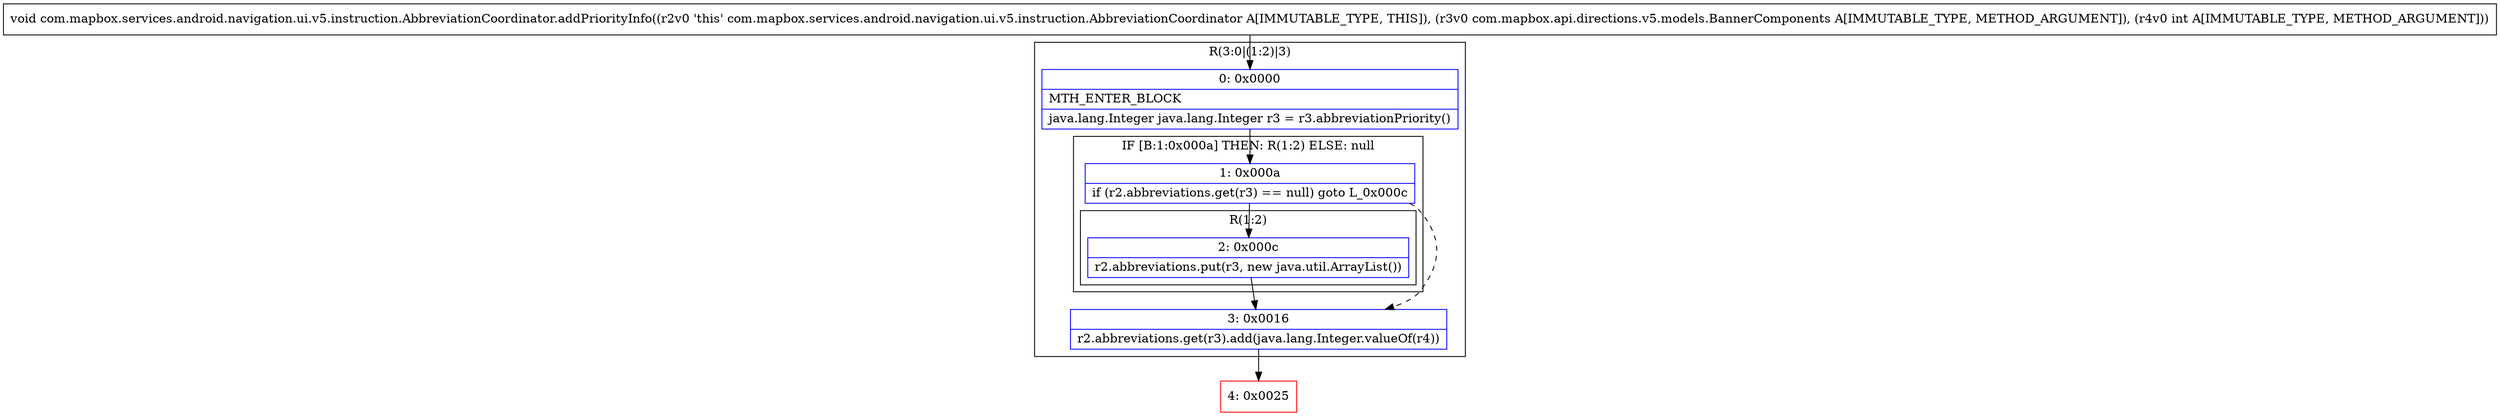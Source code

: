 digraph "CFG forcom.mapbox.services.android.navigation.ui.v5.instruction.AbbreviationCoordinator.addPriorityInfo(Lcom\/mapbox\/api\/directions\/v5\/models\/BannerComponents;I)V" {
subgraph cluster_Region_1584918064 {
label = "R(3:0|(1:2)|3)";
node [shape=record,color=blue];
Node_0 [shape=record,label="{0\:\ 0x0000|MTH_ENTER_BLOCK\l|java.lang.Integer java.lang.Integer r3 = r3.abbreviationPriority()\l}"];
subgraph cluster_IfRegion_1297919024 {
label = "IF [B:1:0x000a] THEN: R(1:2) ELSE: null";
node [shape=record,color=blue];
Node_1 [shape=record,label="{1\:\ 0x000a|if (r2.abbreviations.get(r3) == null) goto L_0x000c\l}"];
subgraph cluster_Region_892914204 {
label = "R(1:2)";
node [shape=record,color=blue];
Node_2 [shape=record,label="{2\:\ 0x000c|r2.abbreviations.put(r3, new java.util.ArrayList())\l}"];
}
}
Node_3 [shape=record,label="{3\:\ 0x0016|r2.abbreviations.get(r3).add(java.lang.Integer.valueOf(r4))\l}"];
}
Node_4 [shape=record,color=red,label="{4\:\ 0x0025}"];
MethodNode[shape=record,label="{void com.mapbox.services.android.navigation.ui.v5.instruction.AbbreviationCoordinator.addPriorityInfo((r2v0 'this' com.mapbox.services.android.navigation.ui.v5.instruction.AbbreviationCoordinator A[IMMUTABLE_TYPE, THIS]), (r3v0 com.mapbox.api.directions.v5.models.BannerComponents A[IMMUTABLE_TYPE, METHOD_ARGUMENT]), (r4v0 int A[IMMUTABLE_TYPE, METHOD_ARGUMENT])) }"];
MethodNode -> Node_0;
Node_0 -> Node_1;
Node_1 -> Node_2;
Node_1 -> Node_3[style=dashed];
Node_2 -> Node_3;
Node_3 -> Node_4;
}

